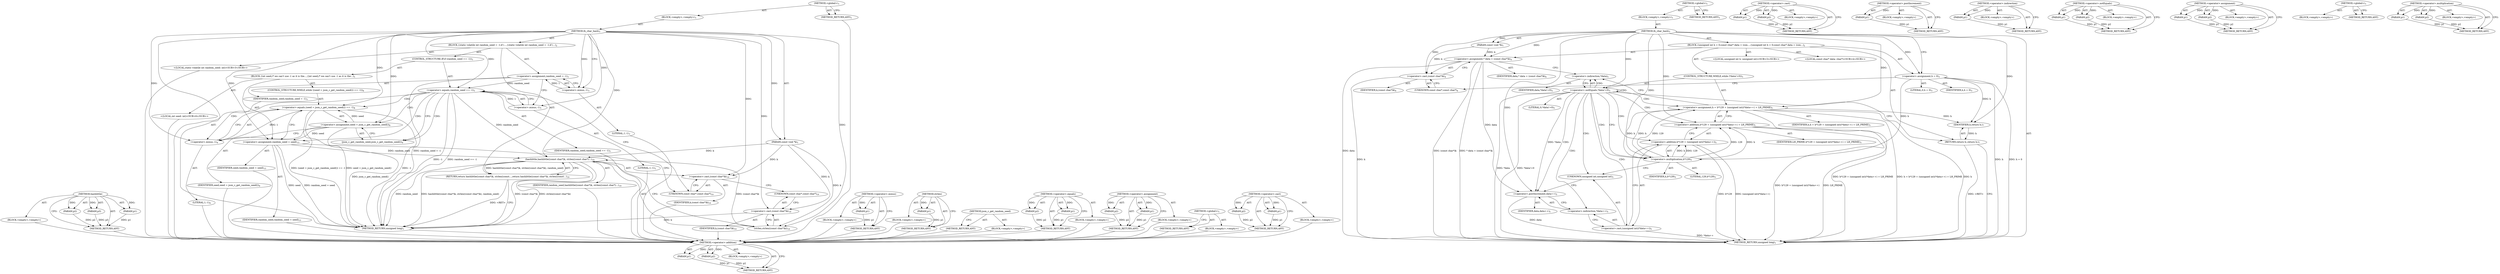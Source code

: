 digraph "&lt;operator&gt;.cast" {
vulnerable_85 [label=<(METHOD,&lt;operator&gt;.addition)>];
vulnerable_86 [label=<(PARAM,p1)>];
vulnerable_87 [label=<(PARAM,p2)>];
vulnerable_88 [label=<(BLOCK,&lt;empty&gt;,&lt;empty&gt;)>];
vulnerable_89 [label=<(METHOD_RETURN,ANY)>];
vulnerable_6 [label=<(METHOD,&lt;global&gt;)<SUB>1</SUB>>];
vulnerable_7 [label=<(BLOCK,&lt;empty&gt;,&lt;empty&gt;)<SUB>1</SUB>>];
vulnerable_8 [label=<(METHOD,lh_char_hash)<SUB>1</SUB>>];
vulnerable_9 [label=<(PARAM,const void *k)<SUB>1</SUB>>];
vulnerable_10 [label=<(BLOCK,{
	unsigned int h = 0;
	const char* data = (con...,{
	unsigned int h = 0;
	const char* data = (con...)<SUB>2</SUB>>];
vulnerable_11 [label="<(LOCAL,unsigned int h: unsigned int)<SUB>3</SUB>>"];
vulnerable_12 [label=<(&lt;operator&gt;.assignment,h = 0)<SUB>3</SUB>>];
vulnerable_13 [label=<(IDENTIFIER,h,h = 0)<SUB>3</SUB>>];
vulnerable_14 [label=<(LITERAL,0,h = 0)<SUB>3</SUB>>];
vulnerable_15 [label="<(LOCAL,const char* data: char*)<SUB>4</SUB>>"];
vulnerable_16 [label=<(&lt;operator&gt;.assignment,* data = (const char*)k)<SUB>4</SUB>>];
vulnerable_17 [label=<(IDENTIFIER,data,* data = (const char*)k)<SUB>4</SUB>>];
vulnerable_18 [label=<(&lt;operator&gt;.cast,(const char*)k)<SUB>4</SUB>>];
vulnerable_19 [label=<(UNKNOWN,const char*,const char*)<SUB>4</SUB>>];
vulnerable_20 [label=<(IDENTIFIER,k,(const char*)k)<SUB>4</SUB>>];
vulnerable_21 [label=<(CONTROL_STRUCTURE,WHILE,while (*data!=0))<SUB>5</SUB>>];
vulnerable_22 [label=<(&lt;operator&gt;.notEquals,*data!=0)<SUB>5</SUB>>];
vulnerable_23 [label=<(&lt;operator&gt;.indirection,*data)<SUB>5</SUB>>];
vulnerable_24 [label=<(IDENTIFIER,data,*data!=0)<SUB>5</SUB>>];
vulnerable_25 [label=<(LITERAL,0,*data!=0)<SUB>5</SUB>>];
vulnerable_26 [label=<(&lt;operator&gt;.assignment,h = h*129 + (unsigned int)(*data++) + LH_PRIME)<SUB>5</SUB>>];
vulnerable_27 [label=<(IDENTIFIER,h,h = h*129 + (unsigned int)(*data++) + LH_PRIME)<SUB>5</SUB>>];
vulnerable_28 [label=<(&lt;operator&gt;.addition,h*129 + (unsigned int)(*data++) + LH_PRIME)<SUB>5</SUB>>];
vulnerable_29 [label=<(&lt;operator&gt;.addition,h*129 + (unsigned int)(*data++))<SUB>5</SUB>>];
vulnerable_30 [label=<(&lt;operator&gt;.multiplication,h*129)<SUB>5</SUB>>];
vulnerable_31 [label=<(IDENTIFIER,h,h*129)<SUB>5</SUB>>];
vulnerable_32 [label=<(LITERAL,129,h*129)<SUB>5</SUB>>];
vulnerable_33 [label=<(&lt;operator&gt;.cast,(unsigned int)(*data++))<SUB>5</SUB>>];
vulnerable_34 [label=<(UNKNOWN,unsigned int,unsigned int)<SUB>5</SUB>>];
vulnerable_35 [label=<(&lt;operator&gt;.indirection,*data++)<SUB>5</SUB>>];
vulnerable_36 [label=<(&lt;operator&gt;.postIncrement,data++)<SUB>5</SUB>>];
vulnerable_37 [label=<(IDENTIFIER,data,data++)<SUB>5</SUB>>];
vulnerable_38 [label=<(IDENTIFIER,LH_PRIME,h*129 + (unsigned int)(*data++) + LH_PRIME)<SUB>5</SUB>>];
vulnerable_39 [label=<(RETURN,return h;,return h;)<SUB>7</SUB>>];
vulnerable_40 [label=<(IDENTIFIER,h,return h;)<SUB>7</SUB>>];
vulnerable_41 [label=<(METHOD_RETURN,unsigned long)<SUB>1</SUB>>];
vulnerable_43 [label=<(METHOD_RETURN,ANY)<SUB>1</SUB>>];
vulnerable_71 [label=<(METHOD,&lt;operator&gt;.cast)>];
vulnerable_72 [label=<(PARAM,p1)>];
vulnerable_73 [label=<(PARAM,p2)>];
vulnerable_74 [label=<(BLOCK,&lt;empty&gt;,&lt;empty&gt;)>];
vulnerable_75 [label=<(METHOD_RETURN,ANY)>];
vulnerable_95 [label=<(METHOD,&lt;operator&gt;.postIncrement)>];
vulnerable_96 [label=<(PARAM,p1)>];
vulnerable_97 [label=<(BLOCK,&lt;empty&gt;,&lt;empty&gt;)>];
vulnerable_98 [label=<(METHOD_RETURN,ANY)>];
vulnerable_81 [label=<(METHOD,&lt;operator&gt;.indirection)>];
vulnerable_82 [label=<(PARAM,p1)>];
vulnerable_83 [label=<(BLOCK,&lt;empty&gt;,&lt;empty&gt;)>];
vulnerable_84 [label=<(METHOD_RETURN,ANY)>];
vulnerable_76 [label=<(METHOD,&lt;operator&gt;.notEquals)>];
vulnerable_77 [label=<(PARAM,p1)>];
vulnerable_78 [label=<(PARAM,p2)>];
vulnerable_79 [label=<(BLOCK,&lt;empty&gt;,&lt;empty&gt;)>];
vulnerable_80 [label=<(METHOD_RETURN,ANY)>];
vulnerable_66 [label=<(METHOD,&lt;operator&gt;.assignment)>];
vulnerable_67 [label=<(PARAM,p1)>];
vulnerable_68 [label=<(PARAM,p2)>];
vulnerable_69 [label=<(BLOCK,&lt;empty&gt;,&lt;empty&gt;)>];
vulnerable_70 [label=<(METHOD_RETURN,ANY)>];
vulnerable_60 [label=<(METHOD,&lt;global&gt;)<SUB>1</SUB>>];
vulnerable_61 [label=<(BLOCK,&lt;empty&gt;,&lt;empty&gt;)>];
vulnerable_62 [label=<(METHOD_RETURN,ANY)>];
vulnerable_90 [label=<(METHOD,&lt;operator&gt;.multiplication)>];
vulnerable_91 [label=<(PARAM,p1)>];
vulnerable_92 [label=<(PARAM,p2)>];
vulnerable_93 [label=<(BLOCK,&lt;empty&gt;,&lt;empty&gt;)>];
vulnerable_94 [label=<(METHOD_RETURN,ANY)>];
fixed_81 [label=<(METHOD,hashlittle)>];
fixed_82 [label=<(PARAM,p1)>];
fixed_83 [label=<(PARAM,p2)>];
fixed_84 [label=<(PARAM,p3)>];
fixed_85 [label=<(BLOCK,&lt;empty&gt;,&lt;empty&gt;)>];
fixed_86 [label=<(METHOD_RETURN,ANY)>];
fixed_6 [label=<(METHOD,&lt;global&gt;)<SUB>1</SUB>>];
fixed_7 [label=<(BLOCK,&lt;empty&gt;,&lt;empty&gt;)<SUB>1</SUB>>];
fixed_8 [label=<(METHOD,lh_char_hash)<SUB>1</SUB>>];
fixed_9 [label=<(PARAM,const void *k)<SUB>1</SUB>>];
fixed_10 [label=<(BLOCK,{
	static volatile int random_seed = -1;

	if (...,{
	static volatile int random_seed = -1;

	if (...)<SUB>2</SUB>>];
fixed_11 [label="<(LOCAL,static volatile int random_seed: int)<SUB>3</SUB>>"];
fixed_12 [label=<(&lt;operator&gt;.assignment,random_seed = -1)<SUB>3</SUB>>];
fixed_13 [label=<(IDENTIFIER,random_seed,random_seed = -1)<SUB>3</SUB>>];
fixed_14 [label=<(&lt;operator&gt;.minus,-1)<SUB>3</SUB>>];
fixed_15 [label=<(LITERAL,1,-1)<SUB>3</SUB>>];
fixed_16 [label=<(CONTROL_STRUCTURE,IF,if (random_seed == -1))<SUB>5</SUB>>];
fixed_17 [label=<(&lt;operator&gt;.equals,random_seed == -1)<SUB>5</SUB>>];
fixed_18 [label=<(IDENTIFIER,random_seed,random_seed == -1)<SUB>5</SUB>>];
fixed_19 [label=<(&lt;operator&gt;.minus,-1)<SUB>5</SUB>>];
fixed_20 [label=<(LITERAL,1,-1)<SUB>5</SUB>>];
fixed_21 [label=<(BLOCK,{
		int seed;
		/* we can't use -1 as it is the...,{
		int seed;
		/* we can't use -1 as it is the...)<SUB>5</SUB>>];
fixed_22 [label="<(LOCAL,int seed: int)<SUB>6</SUB>>"];
fixed_23 [label=<(CONTROL_STRUCTURE,WHILE,while ((seed = json_c_get_random_seed()) == -1))<SUB>8</SUB>>];
fixed_24 [label=<(&lt;operator&gt;.equals,(seed = json_c_get_random_seed()) == -1)<SUB>8</SUB>>];
fixed_25 [label=<(&lt;operator&gt;.assignment,seed = json_c_get_random_seed())<SUB>8</SUB>>];
fixed_26 [label=<(IDENTIFIER,seed,seed = json_c_get_random_seed())<SUB>8</SUB>>];
fixed_27 [label=<(json_c_get_random_seed,json_c_get_random_seed())<SUB>8</SUB>>];
fixed_28 [label=<(&lt;operator&gt;.minus,-1)<SUB>8</SUB>>];
fixed_29 [label=<(LITERAL,1,-1)<SUB>8</SUB>>];
fixed_30 [label=<(&lt;operator&gt;.assignment,random_seed = seed)<SUB>15</SUB>>];
fixed_31 [label=<(IDENTIFIER,random_seed,random_seed = seed)<SUB>15</SUB>>];
fixed_32 [label=<(IDENTIFIER,seed,random_seed = seed)<SUB>15</SUB>>];
fixed_33 [label=<(RETURN,return hashlittle((const char*)k, strlen((const...,return hashlittle((const char*)k, strlen((const...)<SUB>19</SUB>>];
fixed_34 [label=<(hashlittle,hashlittle((const char*)k, strlen((const char*)...)<SUB>19</SUB>>];
fixed_35 [label=<(&lt;operator&gt;.cast,(const char*)k)<SUB>19</SUB>>];
fixed_36 [label=<(UNKNOWN,const char*,const char*)<SUB>19</SUB>>];
fixed_37 [label=<(IDENTIFIER,k,(const char*)k)<SUB>19</SUB>>];
fixed_38 [label=<(strlen,strlen((const char*)k))<SUB>19</SUB>>];
fixed_39 [label=<(&lt;operator&gt;.cast,(const char*)k)<SUB>19</SUB>>];
fixed_40 [label=<(UNKNOWN,const char*,const char*)<SUB>19</SUB>>];
fixed_41 [label=<(IDENTIFIER,k,(const char*)k)<SUB>19</SUB>>];
fixed_42 [label=<(IDENTIFIER,random_seed,hashlittle((const char*)k, strlen((const char*)...)<SUB>19</SUB>>];
fixed_43 [label=<(METHOD_RETURN,unsigned long)<SUB>1</SUB>>];
fixed_45 [label=<(METHOD_RETURN,ANY)<SUB>1</SUB>>];
fixed_69 [label=<(METHOD,&lt;operator&gt;.minus)>];
fixed_70 [label=<(PARAM,p1)>];
fixed_71 [label=<(BLOCK,&lt;empty&gt;,&lt;empty&gt;)>];
fixed_72 [label=<(METHOD_RETURN,ANY)>];
fixed_92 [label=<(METHOD,strlen)>];
fixed_93 [label=<(PARAM,p1)>];
fixed_94 [label=<(BLOCK,&lt;empty&gt;,&lt;empty&gt;)>];
fixed_95 [label=<(METHOD_RETURN,ANY)>];
fixed_78 [label=<(METHOD,json_c_get_random_seed)>];
fixed_79 [label=<(BLOCK,&lt;empty&gt;,&lt;empty&gt;)>];
fixed_80 [label=<(METHOD_RETURN,ANY)>];
fixed_73 [label=<(METHOD,&lt;operator&gt;.equals)>];
fixed_74 [label=<(PARAM,p1)>];
fixed_75 [label=<(PARAM,p2)>];
fixed_76 [label=<(BLOCK,&lt;empty&gt;,&lt;empty&gt;)>];
fixed_77 [label=<(METHOD_RETURN,ANY)>];
fixed_64 [label=<(METHOD,&lt;operator&gt;.assignment)>];
fixed_65 [label=<(PARAM,p1)>];
fixed_66 [label=<(PARAM,p2)>];
fixed_67 [label=<(BLOCK,&lt;empty&gt;,&lt;empty&gt;)>];
fixed_68 [label=<(METHOD_RETURN,ANY)>];
fixed_58 [label=<(METHOD,&lt;global&gt;)<SUB>1</SUB>>];
fixed_59 [label=<(BLOCK,&lt;empty&gt;,&lt;empty&gt;)>];
fixed_60 [label=<(METHOD_RETURN,ANY)>];
fixed_87 [label=<(METHOD,&lt;operator&gt;.cast)>];
fixed_88 [label=<(PARAM,p1)>];
fixed_89 [label=<(PARAM,p2)>];
fixed_90 [label=<(BLOCK,&lt;empty&gt;,&lt;empty&gt;)>];
fixed_91 [label=<(METHOD_RETURN,ANY)>];
vulnerable_85 -> vulnerable_86  [key=0, label="AST: "];
vulnerable_85 -> vulnerable_86  [key=1, label="DDG: "];
vulnerable_85 -> vulnerable_88  [key=0, label="AST: "];
vulnerable_85 -> vulnerable_87  [key=0, label="AST: "];
vulnerable_85 -> vulnerable_87  [key=1, label="DDG: "];
vulnerable_85 -> vulnerable_89  [key=0, label="AST: "];
vulnerable_85 -> vulnerable_89  [key=1, label="CFG: "];
vulnerable_86 -> vulnerable_89  [key=0, label="DDG: p1"];
vulnerable_87 -> vulnerable_89  [key=0, label="DDG: p2"];
vulnerable_6 -> vulnerable_7  [key=0, label="AST: "];
vulnerable_6 -> vulnerable_43  [key=0, label="AST: "];
vulnerable_6 -> vulnerable_43  [key=1, label="CFG: "];
vulnerable_7 -> vulnerable_8  [key=0, label="AST: "];
vulnerable_8 -> vulnerable_9  [key=0, label="AST: "];
vulnerable_8 -> vulnerable_9  [key=1, label="DDG: "];
vulnerable_8 -> vulnerable_10  [key=0, label="AST: "];
vulnerable_8 -> vulnerable_41  [key=0, label="AST: "];
vulnerable_8 -> vulnerable_12  [key=0, label="CFG: "];
vulnerable_8 -> vulnerable_12  [key=1, label="DDG: "];
vulnerable_8 -> vulnerable_16  [key=0, label="DDG: "];
vulnerable_8 -> vulnerable_26  [key=0, label="DDG: "];
vulnerable_8 -> vulnerable_40  [key=0, label="DDG: "];
vulnerable_8 -> vulnerable_18  [key=0, label="DDG: "];
vulnerable_8 -> vulnerable_22  [key=0, label="DDG: "];
vulnerable_8 -> vulnerable_28  [key=0, label="DDG: "];
vulnerable_8 -> vulnerable_30  [key=0, label="DDG: "];
vulnerable_8 -> vulnerable_36  [key=0, label="DDG: "];
vulnerable_9 -> vulnerable_16  [key=0, label="DDG: k"];
vulnerable_9 -> vulnerable_18  [key=0, label="DDG: k"];
vulnerable_10 -> vulnerable_11  [key=0, label="AST: "];
vulnerable_10 -> vulnerable_12  [key=0, label="AST: "];
vulnerable_10 -> vulnerable_15  [key=0, label="AST: "];
vulnerable_10 -> vulnerable_16  [key=0, label="AST: "];
vulnerable_10 -> vulnerable_21  [key=0, label="AST: "];
vulnerable_10 -> vulnerable_39  [key=0, label="AST: "];
vulnerable_12 -> vulnerable_13  [key=0, label="AST: "];
vulnerable_12 -> vulnerable_14  [key=0, label="AST: "];
vulnerable_12 -> vulnerable_19  [key=0, label="CFG: "];
vulnerable_12 -> vulnerable_41  [key=0, label="DDG: h"];
vulnerable_12 -> vulnerable_41  [key=1, label="DDG: h = 0"];
vulnerable_12 -> vulnerable_40  [key=0, label="DDG: h"];
vulnerable_12 -> vulnerable_30  [key=0, label="DDG: h"];
vulnerable_16 -> vulnerable_17  [key=0, label="AST: "];
vulnerable_16 -> vulnerable_18  [key=0, label="AST: "];
vulnerable_16 -> vulnerable_23  [key=0, label="CFG: "];
vulnerable_16 -> vulnerable_41  [key=0, label="DDG: data"];
vulnerable_16 -> vulnerable_41  [key=1, label="DDG: (const char*)k"];
vulnerable_16 -> vulnerable_41  [key=2, label="DDG: * data = (const char*)k"];
vulnerable_16 -> vulnerable_36  [key=0, label="DDG: data"];
vulnerable_18 -> vulnerable_19  [key=0, label="AST: "];
vulnerable_18 -> vulnerable_20  [key=0, label="AST: "];
vulnerable_18 -> vulnerable_16  [key=0, label="CFG: "];
vulnerable_18 -> vulnerable_41  [key=0, label="DDG: k"];
vulnerable_19 -> vulnerable_18  [key=0, label="CFG: "];
vulnerable_21 -> vulnerable_22  [key=0, label="AST: "];
vulnerable_21 -> vulnerable_26  [key=0, label="AST: "];
vulnerable_22 -> vulnerable_23  [key=0, label="AST: "];
vulnerable_22 -> vulnerable_23  [key=1, label="CDG: "];
vulnerable_22 -> vulnerable_25  [key=0, label="AST: "];
vulnerable_22 -> vulnerable_30  [key=0, label="CFG: "];
vulnerable_22 -> vulnerable_30  [key=1, label="CDG: "];
vulnerable_22 -> vulnerable_39  [key=0, label="CFG: "];
vulnerable_22 -> vulnerable_41  [key=0, label="DDG: *data"];
vulnerable_22 -> vulnerable_41  [key=1, label="DDG: *data!=0"];
vulnerable_22 -> vulnerable_36  [key=0, label="DDG: *data"];
vulnerable_22 -> vulnerable_36  [key=1, label="CDG: "];
vulnerable_22 -> vulnerable_29  [key=0, label="CDG: "];
vulnerable_22 -> vulnerable_34  [key=0, label="CDG: "];
vulnerable_22 -> vulnerable_33  [key=0, label="CDG: "];
vulnerable_22 -> vulnerable_26  [key=0, label="CDG: "];
vulnerable_22 -> vulnerable_28  [key=0, label="CDG: "];
vulnerable_22 -> vulnerable_35  [key=0, label="CDG: "];
vulnerable_22 -> vulnerable_22  [key=0, label="CDG: "];
vulnerable_23 -> vulnerable_24  [key=0, label="AST: "];
vulnerable_23 -> vulnerable_22  [key=0, label="CFG: "];
vulnerable_26 -> vulnerable_27  [key=0, label="AST: "];
vulnerable_26 -> vulnerable_28  [key=0, label="AST: "];
vulnerable_26 -> vulnerable_23  [key=0, label="CFG: "];
vulnerable_26 -> vulnerable_41  [key=0, label="DDG: h"];
vulnerable_26 -> vulnerable_41  [key=1, label="DDG: h*129 + (unsigned int)(*data++) + LH_PRIME"];
vulnerable_26 -> vulnerable_41  [key=2, label="DDG: h = h*129 + (unsigned int)(*data++) + LH_PRIME"];
vulnerable_26 -> vulnerable_40  [key=0, label="DDG: h"];
vulnerable_26 -> vulnerable_30  [key=0, label="DDG: h"];
vulnerable_28 -> vulnerable_29  [key=0, label="AST: "];
vulnerable_28 -> vulnerable_38  [key=0, label="AST: "];
vulnerable_28 -> vulnerable_26  [key=0, label="CFG: "];
vulnerable_28 -> vulnerable_41  [key=0, label="DDG: h*129 + (unsigned int)(*data++)"];
vulnerable_28 -> vulnerable_41  [key=1, label="DDG: LH_PRIME"];
vulnerable_29 -> vulnerable_30  [key=0, label="AST: "];
vulnerable_29 -> vulnerable_33  [key=0, label="AST: "];
vulnerable_29 -> vulnerable_28  [key=0, label="CFG: "];
vulnerable_29 -> vulnerable_41  [key=0, label="DDG: h*129"];
vulnerable_29 -> vulnerable_41  [key=1, label="DDG: (unsigned int)(*data++)"];
vulnerable_30 -> vulnerable_31  [key=0, label="AST: "];
vulnerable_30 -> vulnerable_32  [key=0, label="AST: "];
vulnerable_30 -> vulnerable_34  [key=0, label="CFG: "];
vulnerable_30 -> vulnerable_26  [key=0, label="DDG: h"];
vulnerable_30 -> vulnerable_26  [key=1, label="DDG: 129"];
vulnerable_30 -> vulnerable_28  [key=0, label="DDG: h"];
vulnerable_30 -> vulnerable_28  [key=1, label="DDG: 129"];
vulnerable_30 -> vulnerable_29  [key=0, label="DDG: h"];
vulnerable_30 -> vulnerable_29  [key=1, label="DDG: 129"];
vulnerable_33 -> vulnerable_34  [key=0, label="AST: "];
vulnerable_33 -> vulnerable_35  [key=0, label="AST: "];
vulnerable_33 -> vulnerable_29  [key=0, label="CFG: "];
vulnerable_33 -> vulnerable_41  [key=0, label="DDG: *data++"];
vulnerable_34 -> vulnerable_36  [key=0, label="CFG: "];
vulnerable_35 -> vulnerable_36  [key=0, label="AST: "];
vulnerable_35 -> vulnerable_33  [key=0, label="CFG: "];
vulnerable_36 -> vulnerable_37  [key=0, label="AST: "];
vulnerable_36 -> vulnerable_35  [key=0, label="CFG: "];
vulnerable_36 -> vulnerable_41  [key=0, label="DDG: data"];
vulnerable_39 -> vulnerable_40  [key=0, label="AST: "];
vulnerable_39 -> vulnerable_41  [key=0, label="CFG: "];
vulnerable_39 -> vulnerable_41  [key=1, label="DDG: &lt;RET&gt;"];
vulnerable_40 -> vulnerable_39  [key=0, label="DDG: h"];
vulnerable_71 -> vulnerable_72  [key=0, label="AST: "];
vulnerable_71 -> vulnerable_72  [key=1, label="DDG: "];
vulnerable_71 -> vulnerable_74  [key=0, label="AST: "];
vulnerable_71 -> vulnerable_73  [key=0, label="AST: "];
vulnerable_71 -> vulnerable_73  [key=1, label="DDG: "];
vulnerable_71 -> vulnerable_75  [key=0, label="AST: "];
vulnerable_71 -> vulnerable_75  [key=1, label="CFG: "];
vulnerable_72 -> vulnerable_75  [key=0, label="DDG: p1"];
vulnerable_73 -> vulnerable_75  [key=0, label="DDG: p2"];
vulnerable_95 -> vulnerable_96  [key=0, label="AST: "];
vulnerable_95 -> vulnerable_96  [key=1, label="DDG: "];
vulnerable_95 -> vulnerable_97  [key=0, label="AST: "];
vulnerable_95 -> vulnerable_98  [key=0, label="AST: "];
vulnerable_95 -> vulnerable_98  [key=1, label="CFG: "];
vulnerable_96 -> vulnerable_98  [key=0, label="DDG: p1"];
vulnerable_81 -> vulnerable_82  [key=0, label="AST: "];
vulnerable_81 -> vulnerable_82  [key=1, label="DDG: "];
vulnerable_81 -> vulnerable_83  [key=0, label="AST: "];
vulnerable_81 -> vulnerable_84  [key=0, label="AST: "];
vulnerable_81 -> vulnerable_84  [key=1, label="CFG: "];
vulnerable_82 -> vulnerable_84  [key=0, label="DDG: p1"];
vulnerable_76 -> vulnerable_77  [key=0, label="AST: "];
vulnerable_76 -> vulnerable_77  [key=1, label="DDG: "];
vulnerable_76 -> vulnerable_79  [key=0, label="AST: "];
vulnerable_76 -> vulnerable_78  [key=0, label="AST: "];
vulnerable_76 -> vulnerable_78  [key=1, label="DDG: "];
vulnerable_76 -> vulnerable_80  [key=0, label="AST: "];
vulnerable_76 -> vulnerable_80  [key=1, label="CFG: "];
vulnerable_77 -> vulnerable_80  [key=0, label="DDG: p1"];
vulnerable_78 -> vulnerable_80  [key=0, label="DDG: p2"];
vulnerable_66 -> vulnerable_67  [key=0, label="AST: "];
vulnerable_66 -> vulnerable_67  [key=1, label="DDG: "];
vulnerable_66 -> vulnerable_69  [key=0, label="AST: "];
vulnerable_66 -> vulnerable_68  [key=0, label="AST: "];
vulnerable_66 -> vulnerable_68  [key=1, label="DDG: "];
vulnerable_66 -> vulnerable_70  [key=0, label="AST: "];
vulnerable_66 -> vulnerable_70  [key=1, label="CFG: "];
vulnerable_67 -> vulnerable_70  [key=0, label="DDG: p1"];
vulnerable_68 -> vulnerable_70  [key=0, label="DDG: p2"];
vulnerable_60 -> vulnerable_61  [key=0, label="AST: "];
vulnerable_60 -> vulnerable_62  [key=0, label="AST: "];
vulnerable_60 -> vulnerable_62  [key=1, label="CFG: "];
vulnerable_90 -> vulnerable_91  [key=0, label="AST: "];
vulnerable_90 -> vulnerable_91  [key=1, label="DDG: "];
vulnerable_90 -> vulnerable_93  [key=0, label="AST: "];
vulnerable_90 -> vulnerable_92  [key=0, label="AST: "];
vulnerable_90 -> vulnerable_92  [key=1, label="DDG: "];
vulnerable_90 -> vulnerable_94  [key=0, label="AST: "];
vulnerable_90 -> vulnerable_94  [key=1, label="CFG: "];
vulnerable_91 -> vulnerable_94  [key=0, label="DDG: p1"];
vulnerable_92 -> vulnerable_94  [key=0, label="DDG: p2"];
fixed_81 -> fixed_82  [key=0, label="AST: "];
fixed_81 -> fixed_82  [key=1, label="DDG: "];
fixed_81 -> fixed_85  [key=0, label="AST: "];
fixed_81 -> fixed_83  [key=0, label="AST: "];
fixed_81 -> fixed_83  [key=1, label="DDG: "];
fixed_81 -> fixed_86  [key=0, label="AST: "];
fixed_81 -> fixed_86  [key=1, label="CFG: "];
fixed_81 -> fixed_84  [key=0, label="AST: "];
fixed_81 -> fixed_84  [key=1, label="DDG: "];
fixed_82 -> fixed_86  [key=0, label="DDG: p1"];
fixed_83 -> fixed_86  [key=0, label="DDG: p2"];
fixed_84 -> fixed_86  [key=0, label="DDG: p3"];
fixed_85 -> vulnerable_85  [key=0];
fixed_86 -> vulnerable_85  [key=0];
fixed_6 -> fixed_7  [key=0, label="AST: "];
fixed_6 -> fixed_45  [key=0, label="AST: "];
fixed_6 -> fixed_45  [key=1, label="CFG: "];
fixed_7 -> fixed_8  [key=0, label="AST: "];
fixed_8 -> fixed_9  [key=0, label="AST: "];
fixed_8 -> fixed_9  [key=1, label="DDG: "];
fixed_8 -> fixed_10  [key=0, label="AST: "];
fixed_8 -> fixed_43  [key=0, label="AST: "];
fixed_8 -> fixed_14  [key=0, label="CFG: "];
fixed_8 -> fixed_14  [key=1, label="DDG: "];
fixed_8 -> fixed_17  [key=0, label="DDG: "];
fixed_8 -> fixed_30  [key=0, label="DDG: "];
fixed_8 -> fixed_34  [key=0, label="DDG: "];
fixed_8 -> fixed_19  [key=0, label="DDG: "];
fixed_8 -> fixed_35  [key=0, label="DDG: "];
fixed_8 -> fixed_38  [key=0, label="DDG: "];
fixed_8 -> fixed_24  [key=0, label="DDG: "];
fixed_8 -> fixed_39  [key=0, label="DDG: "];
fixed_8 -> fixed_25  [key=0, label="DDG: "];
fixed_8 -> fixed_28  [key=0, label="DDG: "];
fixed_9 -> fixed_34  [key=0, label="DDG: k"];
fixed_9 -> fixed_35  [key=0, label="DDG: k"];
fixed_9 -> fixed_38  [key=0, label="DDG: k"];
fixed_9 -> fixed_39  [key=0, label="DDG: k"];
fixed_10 -> fixed_11  [key=0, label="AST: "];
fixed_10 -> fixed_12  [key=0, label="AST: "];
fixed_10 -> fixed_16  [key=0, label="AST: "];
fixed_10 -> fixed_33  [key=0, label="AST: "];
fixed_11 -> vulnerable_85  [key=0];
fixed_12 -> fixed_13  [key=0, label="AST: "];
fixed_12 -> fixed_14  [key=0, label="AST: "];
fixed_12 -> fixed_19  [key=0, label="CFG: "];
fixed_12 -> fixed_43  [key=0, label="DDG: random_seed = -1"];
fixed_12 -> fixed_17  [key=0, label="DDG: random_seed"];
fixed_13 -> vulnerable_85  [key=0];
fixed_14 -> fixed_15  [key=0, label="AST: "];
fixed_14 -> fixed_12  [key=0, label="CFG: "];
fixed_14 -> fixed_12  [key=1, label="DDG: 1"];
fixed_15 -> vulnerable_85  [key=0];
fixed_16 -> fixed_17  [key=0, label="AST: "];
fixed_16 -> fixed_21  [key=0, label="AST: "];
fixed_17 -> fixed_18  [key=0, label="AST: "];
fixed_17 -> fixed_19  [key=0, label="AST: "];
fixed_17 -> fixed_36  [key=0, label="CFG: "];
fixed_17 -> fixed_27  [key=0, label="CFG: "];
fixed_17 -> fixed_27  [key=1, label="CDG: "];
fixed_17 -> fixed_43  [key=0, label="DDG: -1"];
fixed_17 -> fixed_43  [key=1, label="DDG: random_seed == -1"];
fixed_17 -> fixed_34  [key=0, label="DDG: random_seed"];
fixed_17 -> fixed_24  [key=0, label="CDG: "];
fixed_17 -> fixed_30  [key=0, label="CDG: "];
fixed_17 -> fixed_25  [key=0, label="CDG: "];
fixed_17 -> fixed_28  [key=0, label="CDG: "];
fixed_18 -> vulnerable_85  [key=0];
fixed_19 -> fixed_20  [key=0, label="AST: "];
fixed_19 -> fixed_17  [key=0, label="CFG: "];
fixed_19 -> fixed_17  [key=1, label="DDG: 1"];
fixed_20 -> vulnerable_85  [key=0];
fixed_21 -> fixed_22  [key=0, label="AST: "];
fixed_21 -> fixed_23  [key=0, label="AST: "];
fixed_21 -> fixed_30  [key=0, label="AST: "];
fixed_22 -> vulnerable_85  [key=0];
fixed_23 -> fixed_24  [key=0, label="AST: "];
fixed_24 -> fixed_25  [key=0, label="AST: "];
fixed_24 -> fixed_28  [key=0, label="AST: "];
fixed_24 -> fixed_30  [key=0, label="CFG: "];
fixed_24 -> fixed_43  [key=0, label="DDG: seed = json_c_get_random_seed()"];
fixed_24 -> fixed_43  [key=1, label="DDG: -1"];
fixed_24 -> fixed_43  [key=2, label="DDG: (seed = json_c_get_random_seed()) == -1"];
fixed_25 -> fixed_26  [key=0, label="AST: "];
fixed_25 -> fixed_27  [key=0, label="AST: "];
fixed_25 -> fixed_28  [key=0, label="CFG: "];
fixed_25 -> fixed_43  [key=0, label="DDG: json_c_get_random_seed()"];
fixed_25 -> fixed_30  [key=0, label="DDG: seed"];
fixed_25 -> fixed_24  [key=0, label="DDG: seed"];
fixed_26 -> vulnerable_85  [key=0];
fixed_27 -> fixed_25  [key=0, label="CFG: "];
fixed_28 -> fixed_29  [key=0, label="AST: "];
fixed_28 -> fixed_24  [key=0, label="CFG: "];
fixed_28 -> fixed_24  [key=1, label="DDG: 1"];
fixed_29 -> vulnerable_85  [key=0];
fixed_30 -> fixed_31  [key=0, label="AST: "];
fixed_30 -> fixed_32  [key=0, label="AST: "];
fixed_30 -> fixed_36  [key=0, label="CFG: "];
fixed_30 -> fixed_43  [key=0, label="DDG: seed"];
fixed_30 -> fixed_43  [key=1, label="DDG: random_seed = seed"];
fixed_30 -> fixed_34  [key=0, label="DDG: random_seed"];
fixed_31 -> vulnerable_85  [key=0];
fixed_32 -> vulnerable_85  [key=0];
fixed_33 -> fixed_34  [key=0, label="AST: "];
fixed_33 -> fixed_43  [key=0, label="CFG: "];
fixed_33 -> fixed_43  [key=1, label="DDG: &lt;RET&gt;"];
fixed_34 -> fixed_35  [key=0, label="AST: "];
fixed_34 -> fixed_38  [key=0, label="AST: "];
fixed_34 -> fixed_42  [key=0, label="AST: "];
fixed_34 -> fixed_33  [key=0, label="CFG: "];
fixed_34 -> fixed_33  [key=1, label="DDG: hashlittle((const char*)k, strlen((const char*)k), random_seed)"];
fixed_34 -> fixed_43  [key=0, label="DDG: (const char*)k"];
fixed_34 -> fixed_43  [key=1, label="DDG: strlen((const char*)k)"];
fixed_34 -> fixed_43  [key=2, label="DDG: random_seed"];
fixed_34 -> fixed_43  [key=3, label="DDG: hashlittle((const char*)k, strlen((const char*)k), random_seed)"];
fixed_35 -> fixed_36  [key=0, label="AST: "];
fixed_35 -> fixed_37  [key=0, label="AST: "];
fixed_35 -> fixed_40  [key=0, label="CFG: "];
fixed_36 -> fixed_35  [key=0, label="CFG: "];
fixed_37 -> vulnerable_85  [key=0];
fixed_38 -> fixed_39  [key=0, label="AST: "];
fixed_38 -> fixed_34  [key=0, label="CFG: "];
fixed_38 -> fixed_34  [key=1, label="DDG: (const char*)k"];
fixed_39 -> fixed_40  [key=0, label="AST: "];
fixed_39 -> fixed_41  [key=0, label="AST: "];
fixed_39 -> fixed_38  [key=0, label="CFG: "];
fixed_39 -> fixed_43  [key=0, label="DDG: k"];
fixed_40 -> fixed_39  [key=0, label="CFG: "];
fixed_41 -> vulnerable_85  [key=0];
fixed_42 -> vulnerable_85  [key=0];
fixed_43 -> vulnerable_85  [key=0];
fixed_45 -> vulnerable_85  [key=0];
fixed_69 -> fixed_70  [key=0, label="AST: "];
fixed_69 -> fixed_70  [key=1, label="DDG: "];
fixed_69 -> fixed_71  [key=0, label="AST: "];
fixed_69 -> fixed_72  [key=0, label="AST: "];
fixed_69 -> fixed_72  [key=1, label="CFG: "];
fixed_70 -> fixed_72  [key=0, label="DDG: p1"];
fixed_71 -> vulnerable_85  [key=0];
fixed_72 -> vulnerable_85  [key=0];
fixed_92 -> fixed_93  [key=0, label="AST: "];
fixed_92 -> fixed_93  [key=1, label="DDG: "];
fixed_92 -> fixed_94  [key=0, label="AST: "];
fixed_92 -> fixed_95  [key=0, label="AST: "];
fixed_92 -> fixed_95  [key=1, label="CFG: "];
fixed_93 -> fixed_95  [key=0, label="DDG: p1"];
fixed_94 -> vulnerable_85  [key=0];
fixed_95 -> vulnerable_85  [key=0];
fixed_78 -> fixed_79  [key=0, label="AST: "];
fixed_78 -> fixed_80  [key=0, label="AST: "];
fixed_78 -> fixed_80  [key=1, label="CFG: "];
fixed_79 -> vulnerable_85  [key=0];
fixed_80 -> vulnerable_85  [key=0];
fixed_73 -> fixed_74  [key=0, label="AST: "];
fixed_73 -> fixed_74  [key=1, label="DDG: "];
fixed_73 -> fixed_76  [key=0, label="AST: "];
fixed_73 -> fixed_75  [key=0, label="AST: "];
fixed_73 -> fixed_75  [key=1, label="DDG: "];
fixed_73 -> fixed_77  [key=0, label="AST: "];
fixed_73 -> fixed_77  [key=1, label="CFG: "];
fixed_74 -> fixed_77  [key=0, label="DDG: p1"];
fixed_75 -> fixed_77  [key=0, label="DDG: p2"];
fixed_76 -> vulnerable_85  [key=0];
fixed_77 -> vulnerable_85  [key=0];
fixed_64 -> fixed_65  [key=0, label="AST: "];
fixed_64 -> fixed_65  [key=1, label="DDG: "];
fixed_64 -> fixed_67  [key=0, label="AST: "];
fixed_64 -> fixed_66  [key=0, label="AST: "];
fixed_64 -> fixed_66  [key=1, label="DDG: "];
fixed_64 -> fixed_68  [key=0, label="AST: "];
fixed_64 -> fixed_68  [key=1, label="CFG: "];
fixed_65 -> fixed_68  [key=0, label="DDG: p1"];
fixed_66 -> fixed_68  [key=0, label="DDG: p2"];
fixed_67 -> vulnerable_85  [key=0];
fixed_68 -> vulnerable_85  [key=0];
fixed_58 -> fixed_59  [key=0, label="AST: "];
fixed_58 -> fixed_60  [key=0, label="AST: "];
fixed_58 -> fixed_60  [key=1, label="CFG: "];
fixed_59 -> vulnerable_85  [key=0];
fixed_60 -> vulnerable_85  [key=0];
fixed_87 -> fixed_88  [key=0, label="AST: "];
fixed_87 -> fixed_88  [key=1, label="DDG: "];
fixed_87 -> fixed_90  [key=0, label="AST: "];
fixed_87 -> fixed_89  [key=0, label="AST: "];
fixed_87 -> fixed_89  [key=1, label="DDG: "];
fixed_87 -> fixed_91  [key=0, label="AST: "];
fixed_87 -> fixed_91  [key=1, label="CFG: "];
fixed_88 -> fixed_91  [key=0, label="DDG: p1"];
fixed_89 -> fixed_91  [key=0, label="DDG: p2"];
fixed_90 -> vulnerable_85  [key=0];
fixed_91 -> vulnerable_85  [key=0];
}
